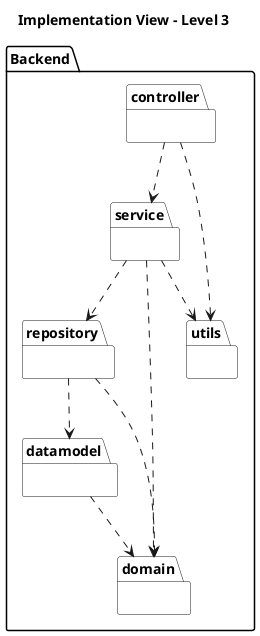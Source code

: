 @startuml

'left to right direction

title Implementation View - Level 3

package Backend {
    package controller #white{
    }

    package service #white{
    }

    package repository #white{
    }

    package datamodel #white{
    }

    package domain #white{
    }

    package utils #white{
    }
}

controller ..> service
controller ..> utils

service ..> utils
service ..> repository
service ..> domain

repository ..> datamodel
repository ..> domain

datamodel ..> domain

@enduml